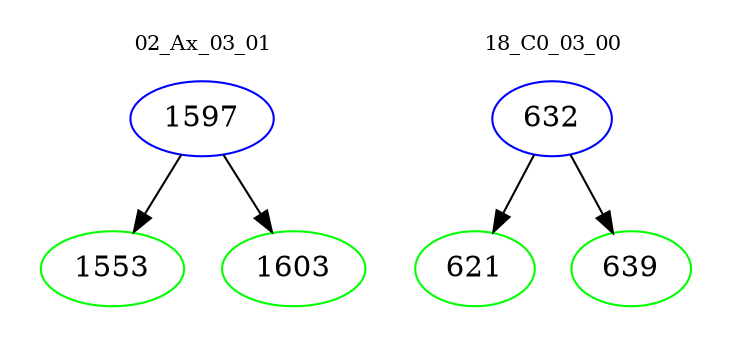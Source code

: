 digraph{
subgraph cluster_0 {
color = white
label = "02_Ax_03_01";
fontsize=10;
T0_1597 [label="1597", color="blue"]
T0_1597 -> T0_1553 [color="black"]
T0_1553 [label="1553", color="green"]
T0_1597 -> T0_1603 [color="black"]
T0_1603 [label="1603", color="green"]
}
subgraph cluster_1 {
color = white
label = "18_C0_03_00";
fontsize=10;
T1_632 [label="632", color="blue"]
T1_632 -> T1_621 [color="black"]
T1_621 [label="621", color="green"]
T1_632 -> T1_639 [color="black"]
T1_639 [label="639", color="green"]
}
}
